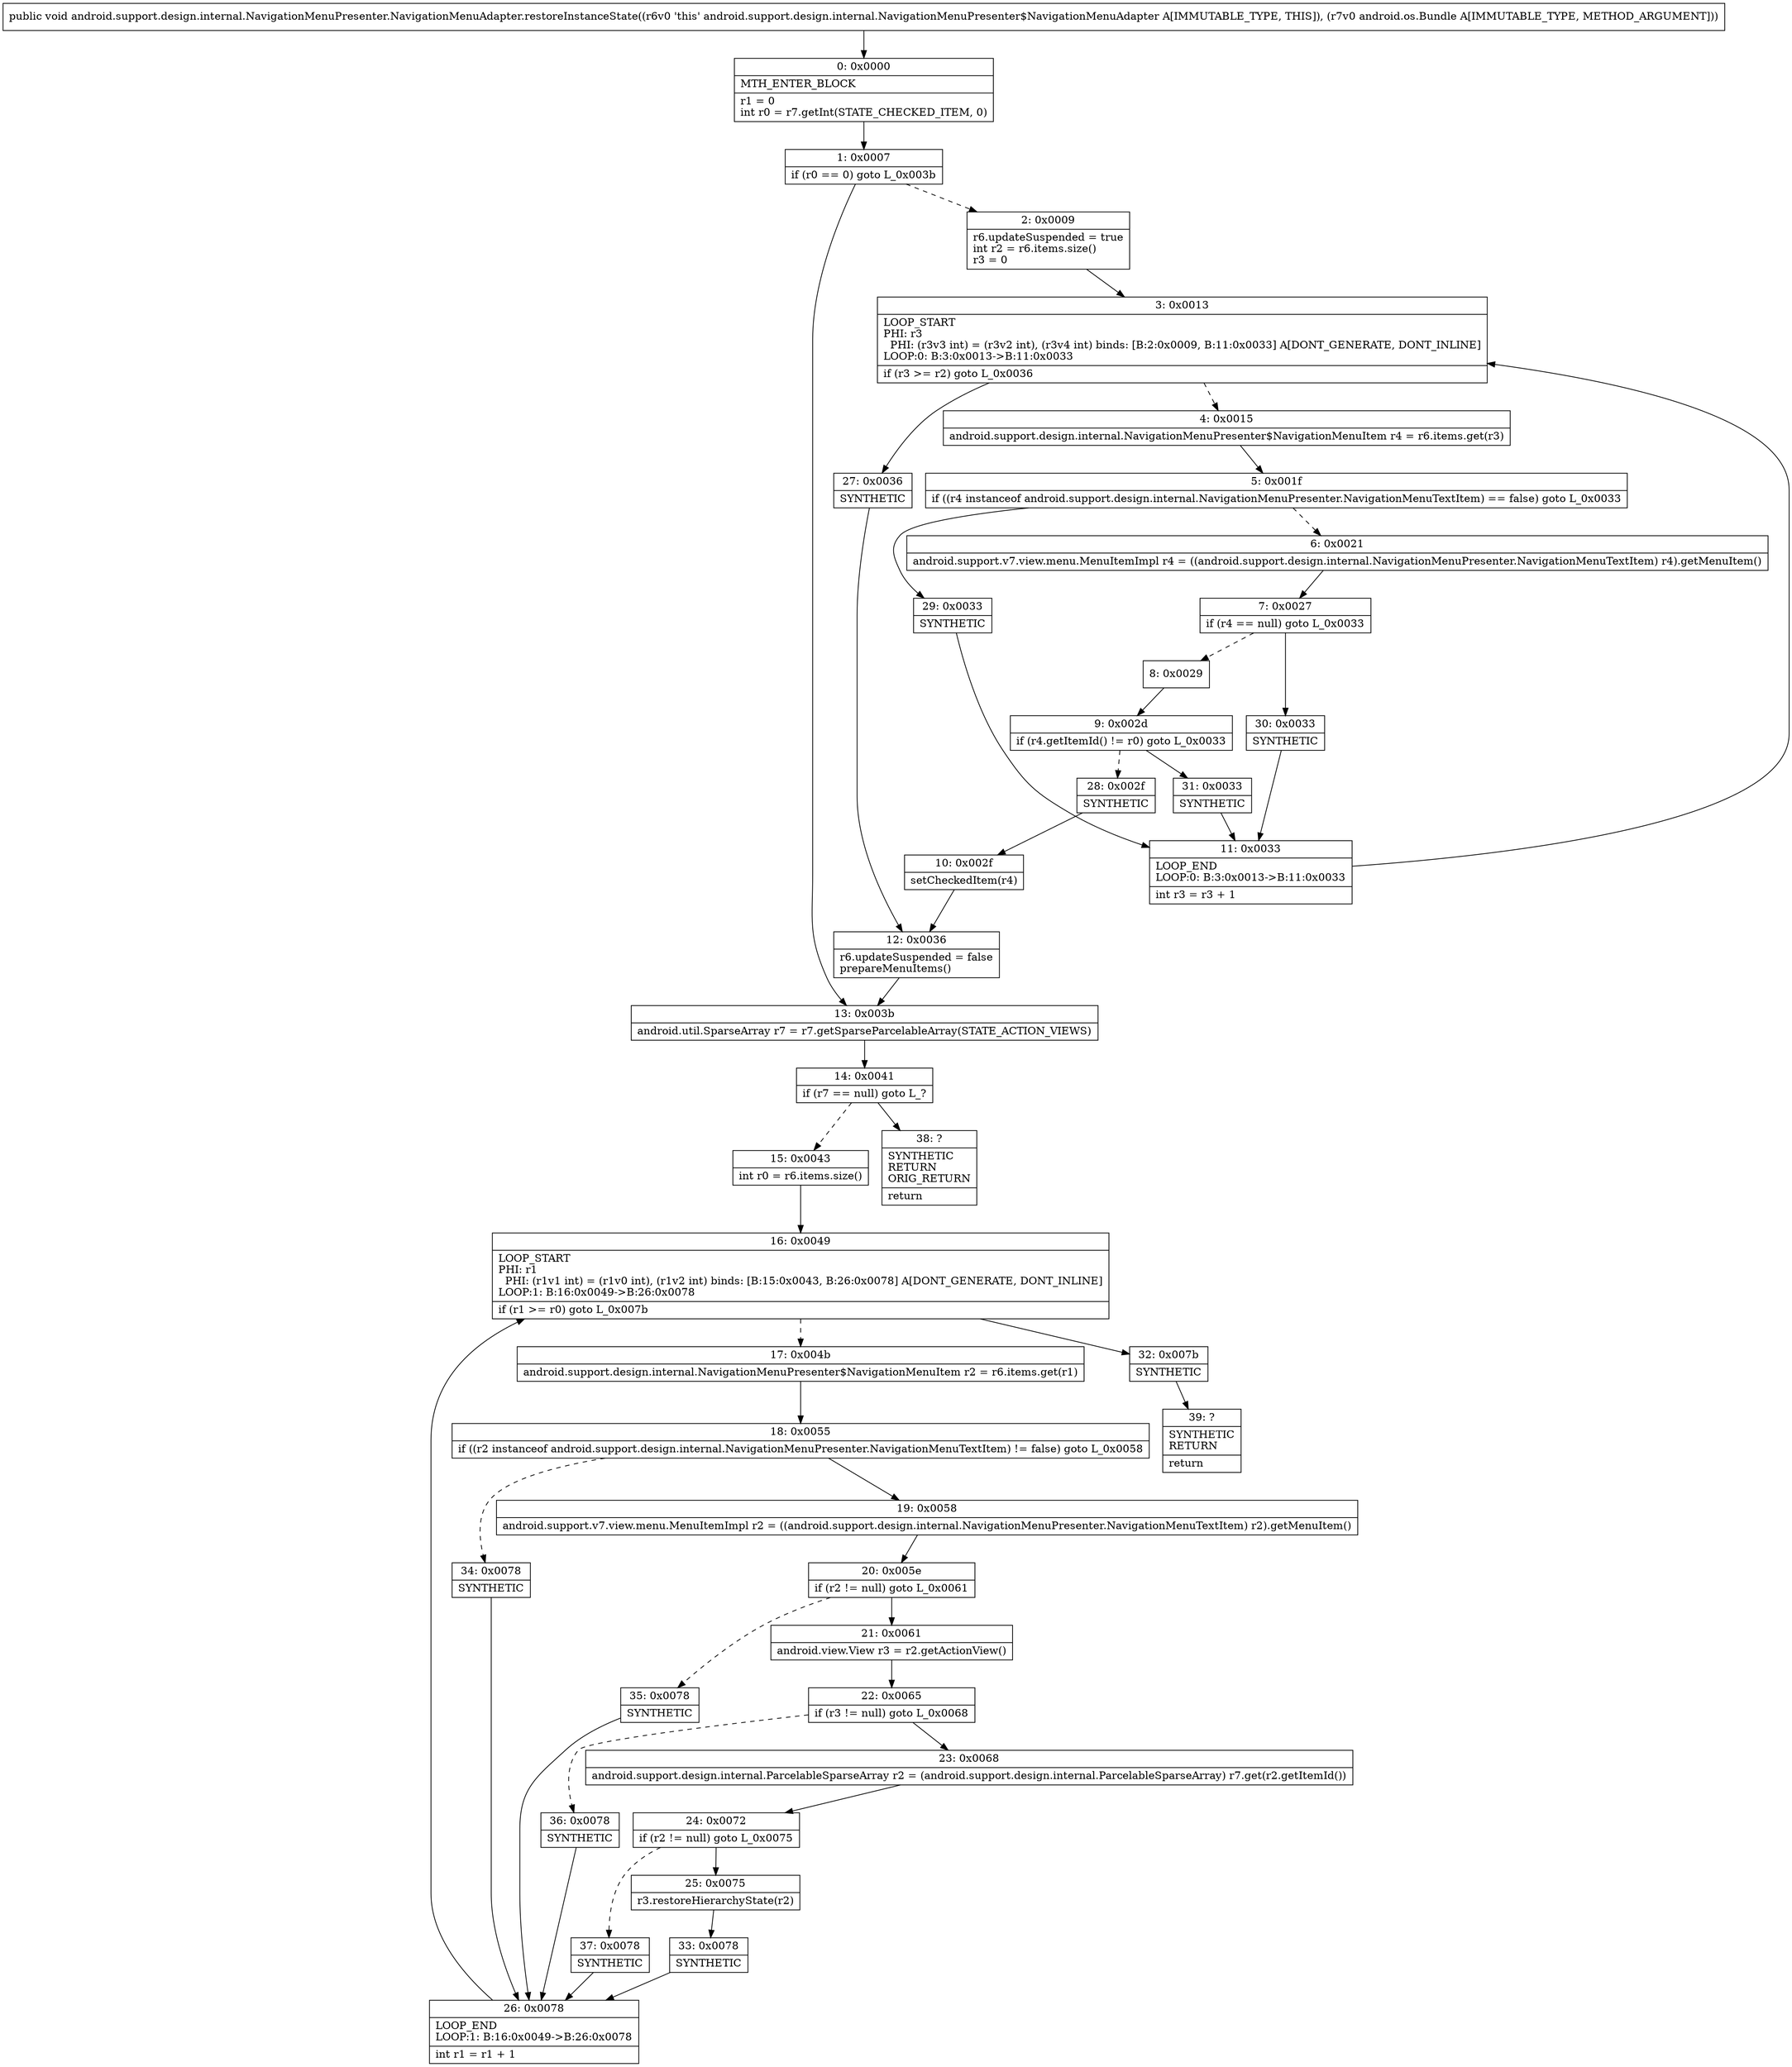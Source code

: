 digraph "CFG forandroid.support.design.internal.NavigationMenuPresenter.NavigationMenuAdapter.restoreInstanceState(Landroid\/os\/Bundle;)V" {
Node_0 [shape=record,label="{0\:\ 0x0000|MTH_ENTER_BLOCK\l|r1 = 0\lint r0 = r7.getInt(STATE_CHECKED_ITEM, 0)\l}"];
Node_1 [shape=record,label="{1\:\ 0x0007|if (r0 == 0) goto L_0x003b\l}"];
Node_2 [shape=record,label="{2\:\ 0x0009|r6.updateSuspended = true\lint r2 = r6.items.size()\lr3 = 0\l}"];
Node_3 [shape=record,label="{3\:\ 0x0013|LOOP_START\lPHI: r3 \l  PHI: (r3v3 int) = (r3v2 int), (r3v4 int) binds: [B:2:0x0009, B:11:0x0033] A[DONT_GENERATE, DONT_INLINE]\lLOOP:0: B:3:0x0013\-\>B:11:0x0033\l|if (r3 \>= r2) goto L_0x0036\l}"];
Node_4 [shape=record,label="{4\:\ 0x0015|android.support.design.internal.NavigationMenuPresenter$NavigationMenuItem r4 = r6.items.get(r3)\l}"];
Node_5 [shape=record,label="{5\:\ 0x001f|if ((r4 instanceof android.support.design.internal.NavigationMenuPresenter.NavigationMenuTextItem) == false) goto L_0x0033\l}"];
Node_6 [shape=record,label="{6\:\ 0x0021|android.support.v7.view.menu.MenuItemImpl r4 = ((android.support.design.internal.NavigationMenuPresenter.NavigationMenuTextItem) r4).getMenuItem()\l}"];
Node_7 [shape=record,label="{7\:\ 0x0027|if (r4 == null) goto L_0x0033\l}"];
Node_8 [shape=record,label="{8\:\ 0x0029}"];
Node_9 [shape=record,label="{9\:\ 0x002d|if (r4.getItemId() != r0) goto L_0x0033\l}"];
Node_10 [shape=record,label="{10\:\ 0x002f|setCheckedItem(r4)\l}"];
Node_11 [shape=record,label="{11\:\ 0x0033|LOOP_END\lLOOP:0: B:3:0x0013\-\>B:11:0x0033\l|int r3 = r3 + 1\l}"];
Node_12 [shape=record,label="{12\:\ 0x0036|r6.updateSuspended = false\lprepareMenuItems()\l}"];
Node_13 [shape=record,label="{13\:\ 0x003b|android.util.SparseArray r7 = r7.getSparseParcelableArray(STATE_ACTION_VIEWS)\l}"];
Node_14 [shape=record,label="{14\:\ 0x0041|if (r7 == null) goto L_?\l}"];
Node_15 [shape=record,label="{15\:\ 0x0043|int r0 = r6.items.size()\l}"];
Node_16 [shape=record,label="{16\:\ 0x0049|LOOP_START\lPHI: r1 \l  PHI: (r1v1 int) = (r1v0 int), (r1v2 int) binds: [B:15:0x0043, B:26:0x0078] A[DONT_GENERATE, DONT_INLINE]\lLOOP:1: B:16:0x0049\-\>B:26:0x0078\l|if (r1 \>= r0) goto L_0x007b\l}"];
Node_17 [shape=record,label="{17\:\ 0x004b|android.support.design.internal.NavigationMenuPresenter$NavigationMenuItem r2 = r6.items.get(r1)\l}"];
Node_18 [shape=record,label="{18\:\ 0x0055|if ((r2 instanceof android.support.design.internal.NavigationMenuPresenter.NavigationMenuTextItem) != false) goto L_0x0058\l}"];
Node_19 [shape=record,label="{19\:\ 0x0058|android.support.v7.view.menu.MenuItemImpl r2 = ((android.support.design.internal.NavigationMenuPresenter.NavigationMenuTextItem) r2).getMenuItem()\l}"];
Node_20 [shape=record,label="{20\:\ 0x005e|if (r2 != null) goto L_0x0061\l}"];
Node_21 [shape=record,label="{21\:\ 0x0061|android.view.View r3 = r2.getActionView()\l}"];
Node_22 [shape=record,label="{22\:\ 0x0065|if (r3 != null) goto L_0x0068\l}"];
Node_23 [shape=record,label="{23\:\ 0x0068|android.support.design.internal.ParcelableSparseArray r2 = (android.support.design.internal.ParcelableSparseArray) r7.get(r2.getItemId())\l}"];
Node_24 [shape=record,label="{24\:\ 0x0072|if (r2 != null) goto L_0x0075\l}"];
Node_25 [shape=record,label="{25\:\ 0x0075|r3.restoreHierarchyState(r2)\l}"];
Node_26 [shape=record,label="{26\:\ 0x0078|LOOP_END\lLOOP:1: B:16:0x0049\-\>B:26:0x0078\l|int r1 = r1 + 1\l}"];
Node_27 [shape=record,label="{27\:\ 0x0036|SYNTHETIC\l}"];
Node_28 [shape=record,label="{28\:\ 0x002f|SYNTHETIC\l}"];
Node_29 [shape=record,label="{29\:\ 0x0033|SYNTHETIC\l}"];
Node_30 [shape=record,label="{30\:\ 0x0033|SYNTHETIC\l}"];
Node_31 [shape=record,label="{31\:\ 0x0033|SYNTHETIC\l}"];
Node_32 [shape=record,label="{32\:\ 0x007b|SYNTHETIC\l}"];
Node_33 [shape=record,label="{33\:\ 0x0078|SYNTHETIC\l}"];
Node_34 [shape=record,label="{34\:\ 0x0078|SYNTHETIC\l}"];
Node_35 [shape=record,label="{35\:\ 0x0078|SYNTHETIC\l}"];
Node_36 [shape=record,label="{36\:\ 0x0078|SYNTHETIC\l}"];
Node_37 [shape=record,label="{37\:\ 0x0078|SYNTHETIC\l}"];
Node_38 [shape=record,label="{38\:\ ?|SYNTHETIC\lRETURN\lORIG_RETURN\l|return\l}"];
Node_39 [shape=record,label="{39\:\ ?|SYNTHETIC\lRETURN\l|return\l}"];
MethodNode[shape=record,label="{public void android.support.design.internal.NavigationMenuPresenter.NavigationMenuAdapter.restoreInstanceState((r6v0 'this' android.support.design.internal.NavigationMenuPresenter$NavigationMenuAdapter A[IMMUTABLE_TYPE, THIS]), (r7v0 android.os.Bundle A[IMMUTABLE_TYPE, METHOD_ARGUMENT])) }"];
MethodNode -> Node_0;
Node_0 -> Node_1;
Node_1 -> Node_2[style=dashed];
Node_1 -> Node_13;
Node_2 -> Node_3;
Node_3 -> Node_4[style=dashed];
Node_3 -> Node_27;
Node_4 -> Node_5;
Node_5 -> Node_6[style=dashed];
Node_5 -> Node_29;
Node_6 -> Node_7;
Node_7 -> Node_8[style=dashed];
Node_7 -> Node_30;
Node_8 -> Node_9;
Node_9 -> Node_28[style=dashed];
Node_9 -> Node_31;
Node_10 -> Node_12;
Node_11 -> Node_3;
Node_12 -> Node_13;
Node_13 -> Node_14;
Node_14 -> Node_15[style=dashed];
Node_14 -> Node_38;
Node_15 -> Node_16;
Node_16 -> Node_17[style=dashed];
Node_16 -> Node_32;
Node_17 -> Node_18;
Node_18 -> Node_19;
Node_18 -> Node_34[style=dashed];
Node_19 -> Node_20;
Node_20 -> Node_21;
Node_20 -> Node_35[style=dashed];
Node_21 -> Node_22;
Node_22 -> Node_23;
Node_22 -> Node_36[style=dashed];
Node_23 -> Node_24;
Node_24 -> Node_25;
Node_24 -> Node_37[style=dashed];
Node_25 -> Node_33;
Node_26 -> Node_16;
Node_27 -> Node_12;
Node_28 -> Node_10;
Node_29 -> Node_11;
Node_30 -> Node_11;
Node_31 -> Node_11;
Node_32 -> Node_39;
Node_33 -> Node_26;
Node_34 -> Node_26;
Node_35 -> Node_26;
Node_36 -> Node_26;
Node_37 -> Node_26;
}

